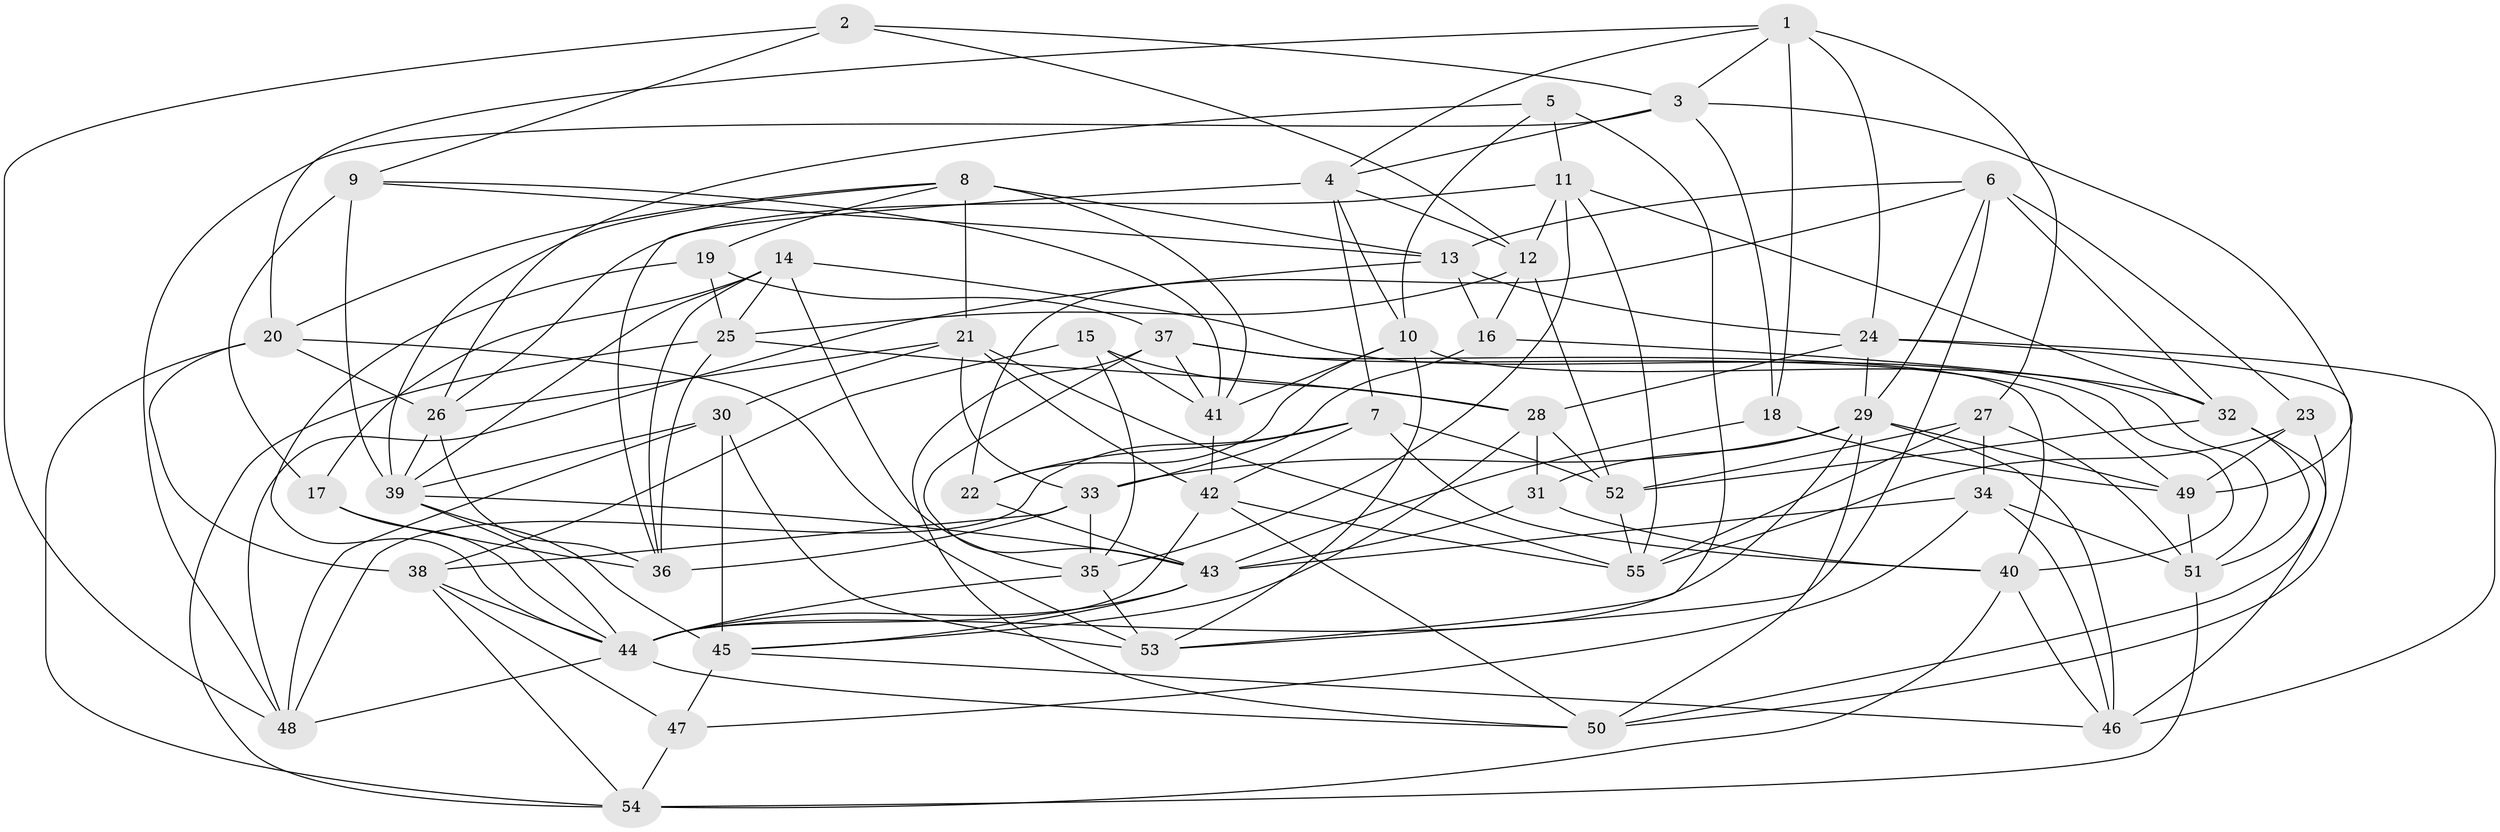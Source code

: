 // original degree distribution, {4: 1.0}
// Generated by graph-tools (version 1.1) at 2025/50/03/09/25 03:50:46]
// undirected, 55 vertices, 157 edges
graph export_dot {
graph [start="1"]
  node [color=gray90,style=filled];
  1;
  2;
  3;
  4;
  5;
  6;
  7;
  8;
  9;
  10;
  11;
  12;
  13;
  14;
  15;
  16;
  17;
  18;
  19;
  20;
  21;
  22;
  23;
  24;
  25;
  26;
  27;
  28;
  29;
  30;
  31;
  32;
  33;
  34;
  35;
  36;
  37;
  38;
  39;
  40;
  41;
  42;
  43;
  44;
  45;
  46;
  47;
  48;
  49;
  50;
  51;
  52;
  53;
  54;
  55;
  1 -- 3 [weight=1.0];
  1 -- 4 [weight=1.0];
  1 -- 18 [weight=1.0];
  1 -- 20 [weight=1.0];
  1 -- 24 [weight=1.0];
  1 -- 27 [weight=1.0];
  2 -- 3 [weight=1.0];
  2 -- 9 [weight=1.0];
  2 -- 12 [weight=1.0];
  2 -- 48 [weight=1.0];
  3 -- 4 [weight=1.0];
  3 -- 18 [weight=1.0];
  3 -- 48 [weight=1.0];
  3 -- 49 [weight=1.0];
  4 -- 7 [weight=1.0];
  4 -- 10 [weight=1.0];
  4 -- 12 [weight=1.0];
  4 -- 36 [weight=1.0];
  5 -- 10 [weight=1.0];
  5 -- 11 [weight=1.0];
  5 -- 26 [weight=1.0];
  5 -- 53 [weight=1.0];
  6 -- 13 [weight=1.0];
  6 -- 22 [weight=1.0];
  6 -- 23 [weight=1.0];
  6 -- 29 [weight=1.0];
  6 -- 32 [weight=1.0];
  6 -- 53 [weight=1.0];
  7 -- 22 [weight=1.0];
  7 -- 40 [weight=1.0];
  7 -- 42 [weight=1.0];
  7 -- 48 [weight=1.0];
  7 -- 52 [weight=1.0];
  8 -- 13 [weight=1.0];
  8 -- 19 [weight=1.0];
  8 -- 20 [weight=1.0];
  8 -- 21 [weight=1.0];
  8 -- 39 [weight=1.0];
  8 -- 41 [weight=1.0];
  9 -- 13 [weight=1.0];
  9 -- 17 [weight=1.0];
  9 -- 39 [weight=2.0];
  9 -- 41 [weight=1.0];
  10 -- 22 [weight=1.0];
  10 -- 41 [weight=1.0];
  10 -- 51 [weight=1.0];
  10 -- 53 [weight=1.0];
  11 -- 12 [weight=1.0];
  11 -- 26 [weight=1.0];
  11 -- 32 [weight=1.0];
  11 -- 35 [weight=1.0];
  11 -- 55 [weight=1.0];
  12 -- 16 [weight=1.0];
  12 -- 25 [weight=1.0];
  12 -- 52 [weight=1.0];
  13 -- 16 [weight=1.0];
  13 -- 24 [weight=1.0];
  13 -- 48 [weight=1.0];
  14 -- 17 [weight=1.0];
  14 -- 25 [weight=1.0];
  14 -- 35 [weight=1.0];
  14 -- 36 [weight=1.0];
  14 -- 39 [weight=1.0];
  14 -- 40 [weight=1.0];
  15 -- 28 [weight=1.0];
  15 -- 35 [weight=1.0];
  15 -- 38 [weight=1.0];
  15 -- 41 [weight=1.0];
  16 -- 32 [weight=1.0];
  16 -- 33 [weight=1.0];
  17 -- 36 [weight=1.0];
  17 -- 44 [weight=1.0];
  18 -- 43 [weight=3.0];
  18 -- 49 [weight=1.0];
  19 -- 25 [weight=1.0];
  19 -- 37 [weight=1.0];
  19 -- 44 [weight=1.0];
  20 -- 26 [weight=1.0];
  20 -- 38 [weight=1.0];
  20 -- 53 [weight=1.0];
  20 -- 54 [weight=1.0];
  21 -- 26 [weight=1.0];
  21 -- 30 [weight=1.0];
  21 -- 33 [weight=1.0];
  21 -- 42 [weight=1.0];
  21 -- 55 [weight=1.0];
  22 -- 43 [weight=1.0];
  23 -- 49 [weight=1.0];
  23 -- 50 [weight=1.0];
  23 -- 55 [weight=1.0];
  24 -- 28 [weight=1.0];
  24 -- 29 [weight=1.0];
  24 -- 46 [weight=1.0];
  24 -- 50 [weight=1.0];
  25 -- 28 [weight=1.0];
  25 -- 36 [weight=1.0];
  25 -- 54 [weight=1.0];
  26 -- 36 [weight=1.0];
  26 -- 39 [weight=1.0];
  27 -- 34 [weight=2.0];
  27 -- 51 [weight=1.0];
  27 -- 52 [weight=1.0];
  27 -- 55 [weight=1.0];
  28 -- 31 [weight=1.0];
  28 -- 45 [weight=1.0];
  28 -- 52 [weight=1.0];
  29 -- 31 [weight=1.0];
  29 -- 33 [weight=1.0];
  29 -- 44 [weight=1.0];
  29 -- 46 [weight=1.0];
  29 -- 49 [weight=1.0];
  29 -- 50 [weight=1.0];
  30 -- 39 [weight=2.0];
  30 -- 45 [weight=1.0];
  30 -- 48 [weight=1.0];
  30 -- 53 [weight=1.0];
  31 -- 40 [weight=1.0];
  31 -- 43 [weight=1.0];
  32 -- 46 [weight=1.0];
  32 -- 51 [weight=1.0];
  32 -- 52 [weight=1.0];
  33 -- 35 [weight=1.0];
  33 -- 36 [weight=1.0];
  33 -- 38 [weight=1.0];
  34 -- 43 [weight=1.0];
  34 -- 46 [weight=1.0];
  34 -- 47 [weight=1.0];
  34 -- 51 [weight=1.0];
  35 -- 44 [weight=1.0];
  35 -- 53 [weight=1.0];
  37 -- 40 [weight=1.0];
  37 -- 41 [weight=1.0];
  37 -- 43 [weight=1.0];
  37 -- 49 [weight=1.0];
  37 -- 50 [weight=1.0];
  38 -- 44 [weight=1.0];
  38 -- 47 [weight=1.0];
  38 -- 54 [weight=1.0];
  39 -- 43 [weight=1.0];
  39 -- 44 [weight=1.0];
  39 -- 45 [weight=1.0];
  40 -- 46 [weight=1.0];
  40 -- 54 [weight=1.0];
  41 -- 42 [weight=1.0];
  42 -- 44 [weight=1.0];
  42 -- 50 [weight=1.0];
  42 -- 55 [weight=1.0];
  43 -- 44 [weight=1.0];
  43 -- 45 [weight=1.0];
  44 -- 48 [weight=1.0];
  44 -- 50 [weight=1.0];
  45 -- 46 [weight=1.0];
  45 -- 47 [weight=1.0];
  47 -- 54 [weight=1.0];
  49 -- 51 [weight=1.0];
  51 -- 54 [weight=1.0];
  52 -- 55 [weight=1.0];
}
